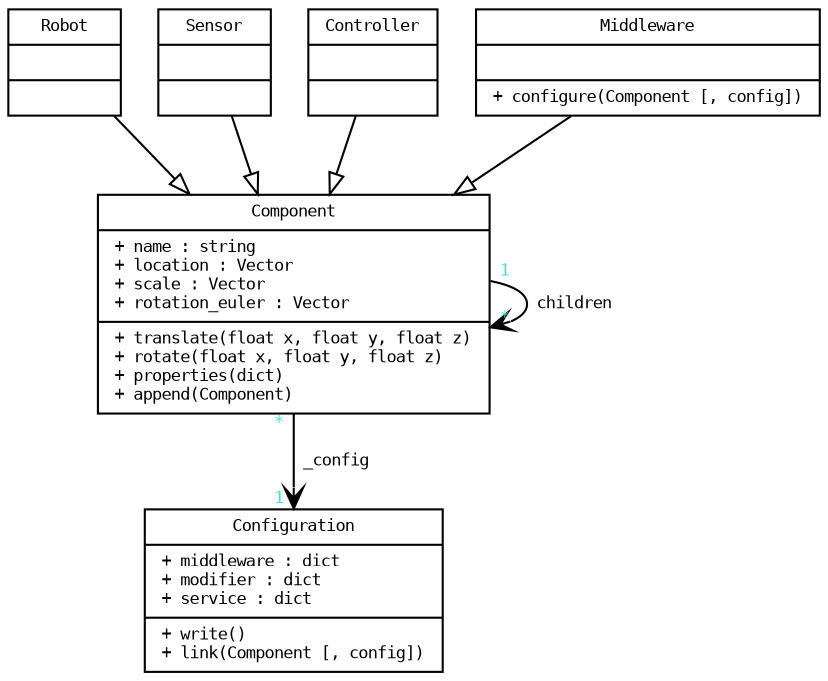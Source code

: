 digraph G {
  fontname = "DejaVu Sans Mono"
  fontsize = 8
  bgcolor = "transparent"

  node [
    fontname = "DejaVu Sans Mono"
    fontsize = 8
    shape = "record"
    fillcolor = "white"
    style = "filled"
  ]

  edge [
    fontname = "DejaVu Sans Mono"
    fontsize = 8
    color = "black"
    arrowhead = empty
  ]

  Configuration [
    label = "{Configuration|+ middleware : dict\l+ modifier : dict\l+ service : dict\l|+ write()\l+ link(Component [, config])\l}"
  ]
  Component [
    label="{Component|+ name : string\l+ location : Vector\l+ scale : Vector\l+ rotation_euler : Vector\l|+ translate(float x, float y, float z)\l+ rotate(float x, float y, float z)\l+ properties(dict)\l+ append(Component)\l}"
  ]
  Robot [
    label = "{Robot|\l|}"
  ]
  Sensor [
    label = "{Sensor|\l|}"
  ]
  Controller [
    label = "{Controller|\l|}"
  ]
  Middleware [
    label = "{Middleware|\l|+ configure(Component [, config])\l}"
  ]

  Robot -> Component
  Sensor -> Component
  Controller -> Component
  Middleware -> Component
  Component -> Configuration [arrowhead=open, arrowtail=diamond, 
    taillabel=" * ", label=" _config ", headlabel=" 1 ", labelfontcolor="turquoise"]
  Component -> Component [arrowhead=open, arrowtail=ediamond, 
    taillabel=" 1 ", label=" children ", headlabel=" * ", labelfontcolor="turquoise"]
  // http://www.graphviz.org/doc/info/attrs.html#k:arrowType
}

